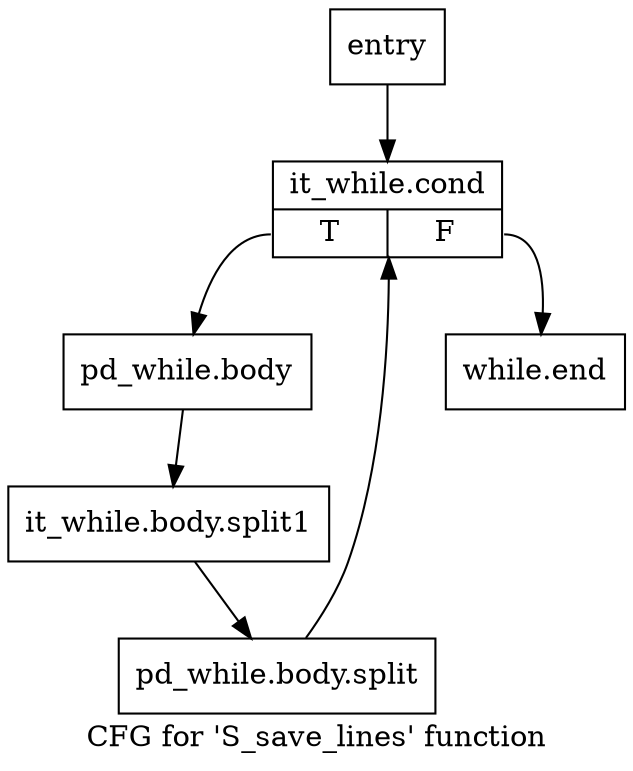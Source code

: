 digraph "CFG for 'S_save_lines' function" {
	label="CFG for 'S_save_lines' function";

	Node0x331bf80 [shape=record,label="{entry}"];
	Node0x331bf80 -> Node0x331bfd0;
	Node0x331bfd0 [shape=record,label="{it_while.cond|{<s0>T|<s1>F}}"];
	Node0x331bfd0:s0 -> Node0x331c020;
	Node0x331bfd0:s1 -> Node0x331c070;
	Node0x331c020 [shape=record,label="{pd_while.body}"];
	Node0x331c020 -> Node0x5eedb70;
	Node0x5eedb70 [shape=record,label="{it_while.body.split1}"];
	Node0x5eedb70 -> Node0x5f13c80;
	Node0x5f13c80 [shape=record,label="{pd_while.body.split}"];
	Node0x5f13c80 -> Node0x331bfd0;
	Node0x331c070 [shape=record,label="{while.end}"];
}
